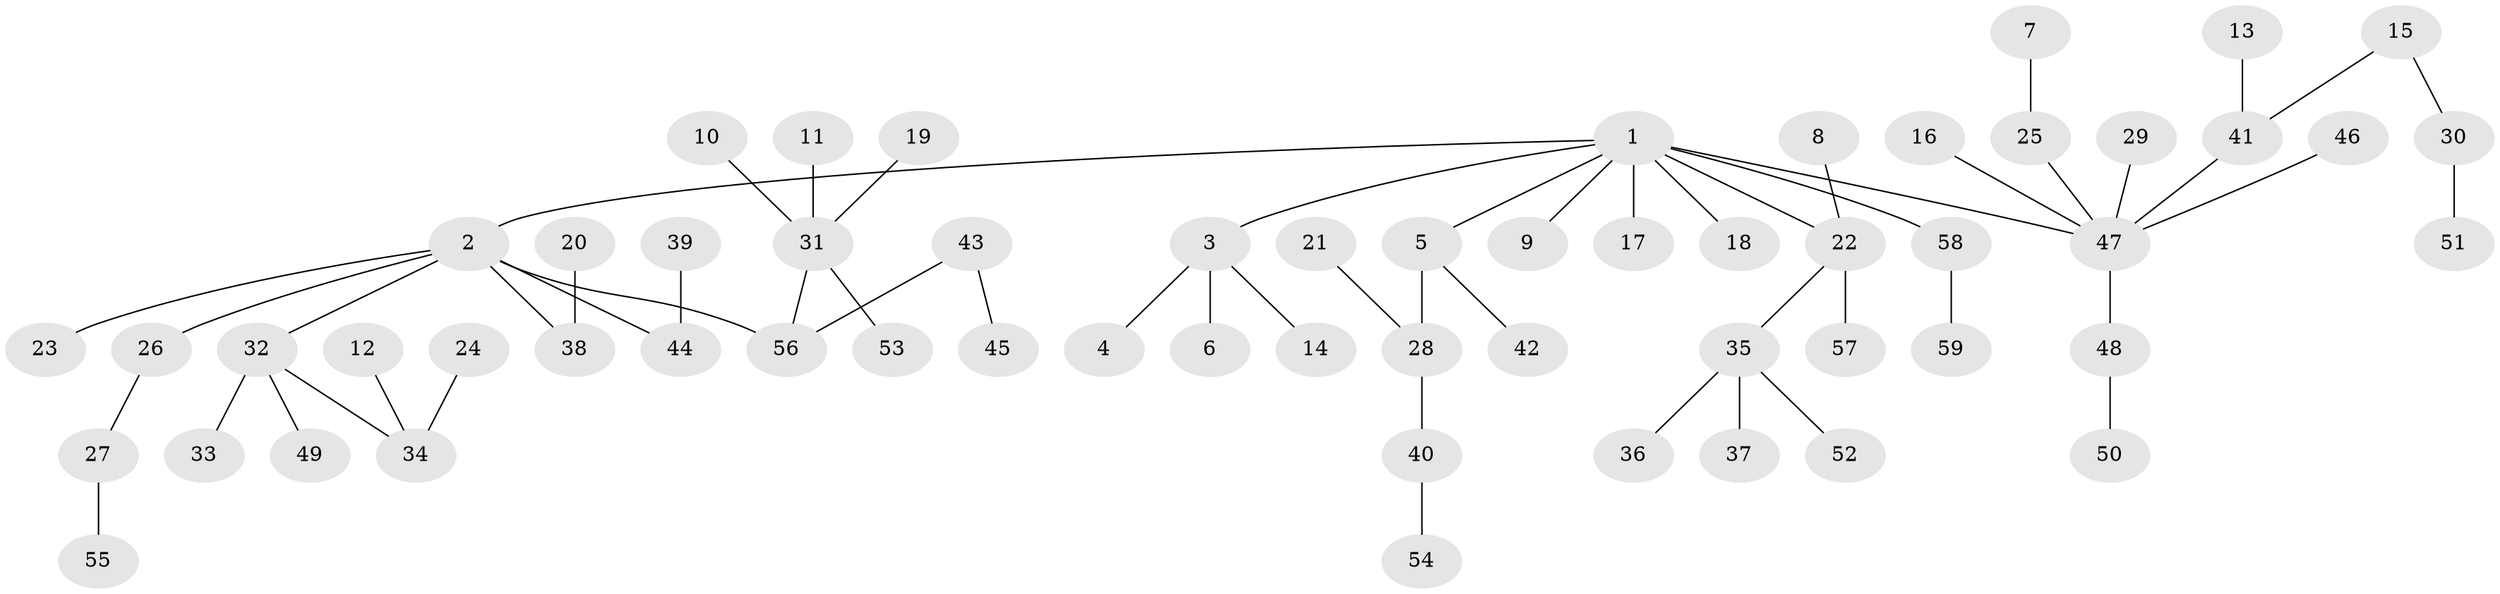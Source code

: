 // original degree distribution, {6: 0.008547008547008548, 2: 0.17094017094017094, 5: 0.042735042735042736, 8: 0.017094017094017096, 1: 0.5641025641025641, 3: 0.1111111111111111, 4: 0.08547008547008547}
// Generated by graph-tools (version 1.1) at 2025/50/03/09/25 03:50:24]
// undirected, 59 vertices, 58 edges
graph export_dot {
graph [start="1"]
  node [color=gray90,style=filled];
  1;
  2;
  3;
  4;
  5;
  6;
  7;
  8;
  9;
  10;
  11;
  12;
  13;
  14;
  15;
  16;
  17;
  18;
  19;
  20;
  21;
  22;
  23;
  24;
  25;
  26;
  27;
  28;
  29;
  30;
  31;
  32;
  33;
  34;
  35;
  36;
  37;
  38;
  39;
  40;
  41;
  42;
  43;
  44;
  45;
  46;
  47;
  48;
  49;
  50;
  51;
  52;
  53;
  54;
  55;
  56;
  57;
  58;
  59;
  1 -- 2 [weight=1.0];
  1 -- 3 [weight=1.0];
  1 -- 5 [weight=1.0];
  1 -- 9 [weight=1.0];
  1 -- 17 [weight=1.0];
  1 -- 18 [weight=1.0];
  1 -- 22 [weight=1.0];
  1 -- 47 [weight=1.0];
  1 -- 58 [weight=1.0];
  2 -- 23 [weight=1.0];
  2 -- 26 [weight=1.0];
  2 -- 32 [weight=1.0];
  2 -- 38 [weight=1.0];
  2 -- 44 [weight=1.0];
  2 -- 56 [weight=1.0];
  3 -- 4 [weight=1.0];
  3 -- 6 [weight=1.0];
  3 -- 14 [weight=1.0];
  5 -- 28 [weight=1.0];
  5 -- 42 [weight=1.0];
  7 -- 25 [weight=1.0];
  8 -- 22 [weight=1.0];
  10 -- 31 [weight=1.0];
  11 -- 31 [weight=1.0];
  12 -- 34 [weight=1.0];
  13 -- 41 [weight=1.0];
  15 -- 30 [weight=1.0];
  15 -- 41 [weight=1.0];
  16 -- 47 [weight=1.0];
  19 -- 31 [weight=1.0];
  20 -- 38 [weight=1.0];
  21 -- 28 [weight=1.0];
  22 -- 35 [weight=1.0];
  22 -- 57 [weight=1.0];
  24 -- 34 [weight=1.0];
  25 -- 47 [weight=1.0];
  26 -- 27 [weight=1.0];
  27 -- 55 [weight=1.0];
  28 -- 40 [weight=1.0];
  29 -- 47 [weight=1.0];
  30 -- 51 [weight=1.0];
  31 -- 53 [weight=1.0];
  31 -- 56 [weight=1.0];
  32 -- 33 [weight=1.0];
  32 -- 34 [weight=1.0];
  32 -- 49 [weight=1.0];
  35 -- 36 [weight=1.0];
  35 -- 37 [weight=1.0];
  35 -- 52 [weight=1.0];
  39 -- 44 [weight=1.0];
  40 -- 54 [weight=1.0];
  41 -- 47 [weight=1.0];
  43 -- 45 [weight=1.0];
  43 -- 56 [weight=1.0];
  46 -- 47 [weight=1.0];
  47 -- 48 [weight=1.0];
  48 -- 50 [weight=1.0];
  58 -- 59 [weight=1.0];
}
